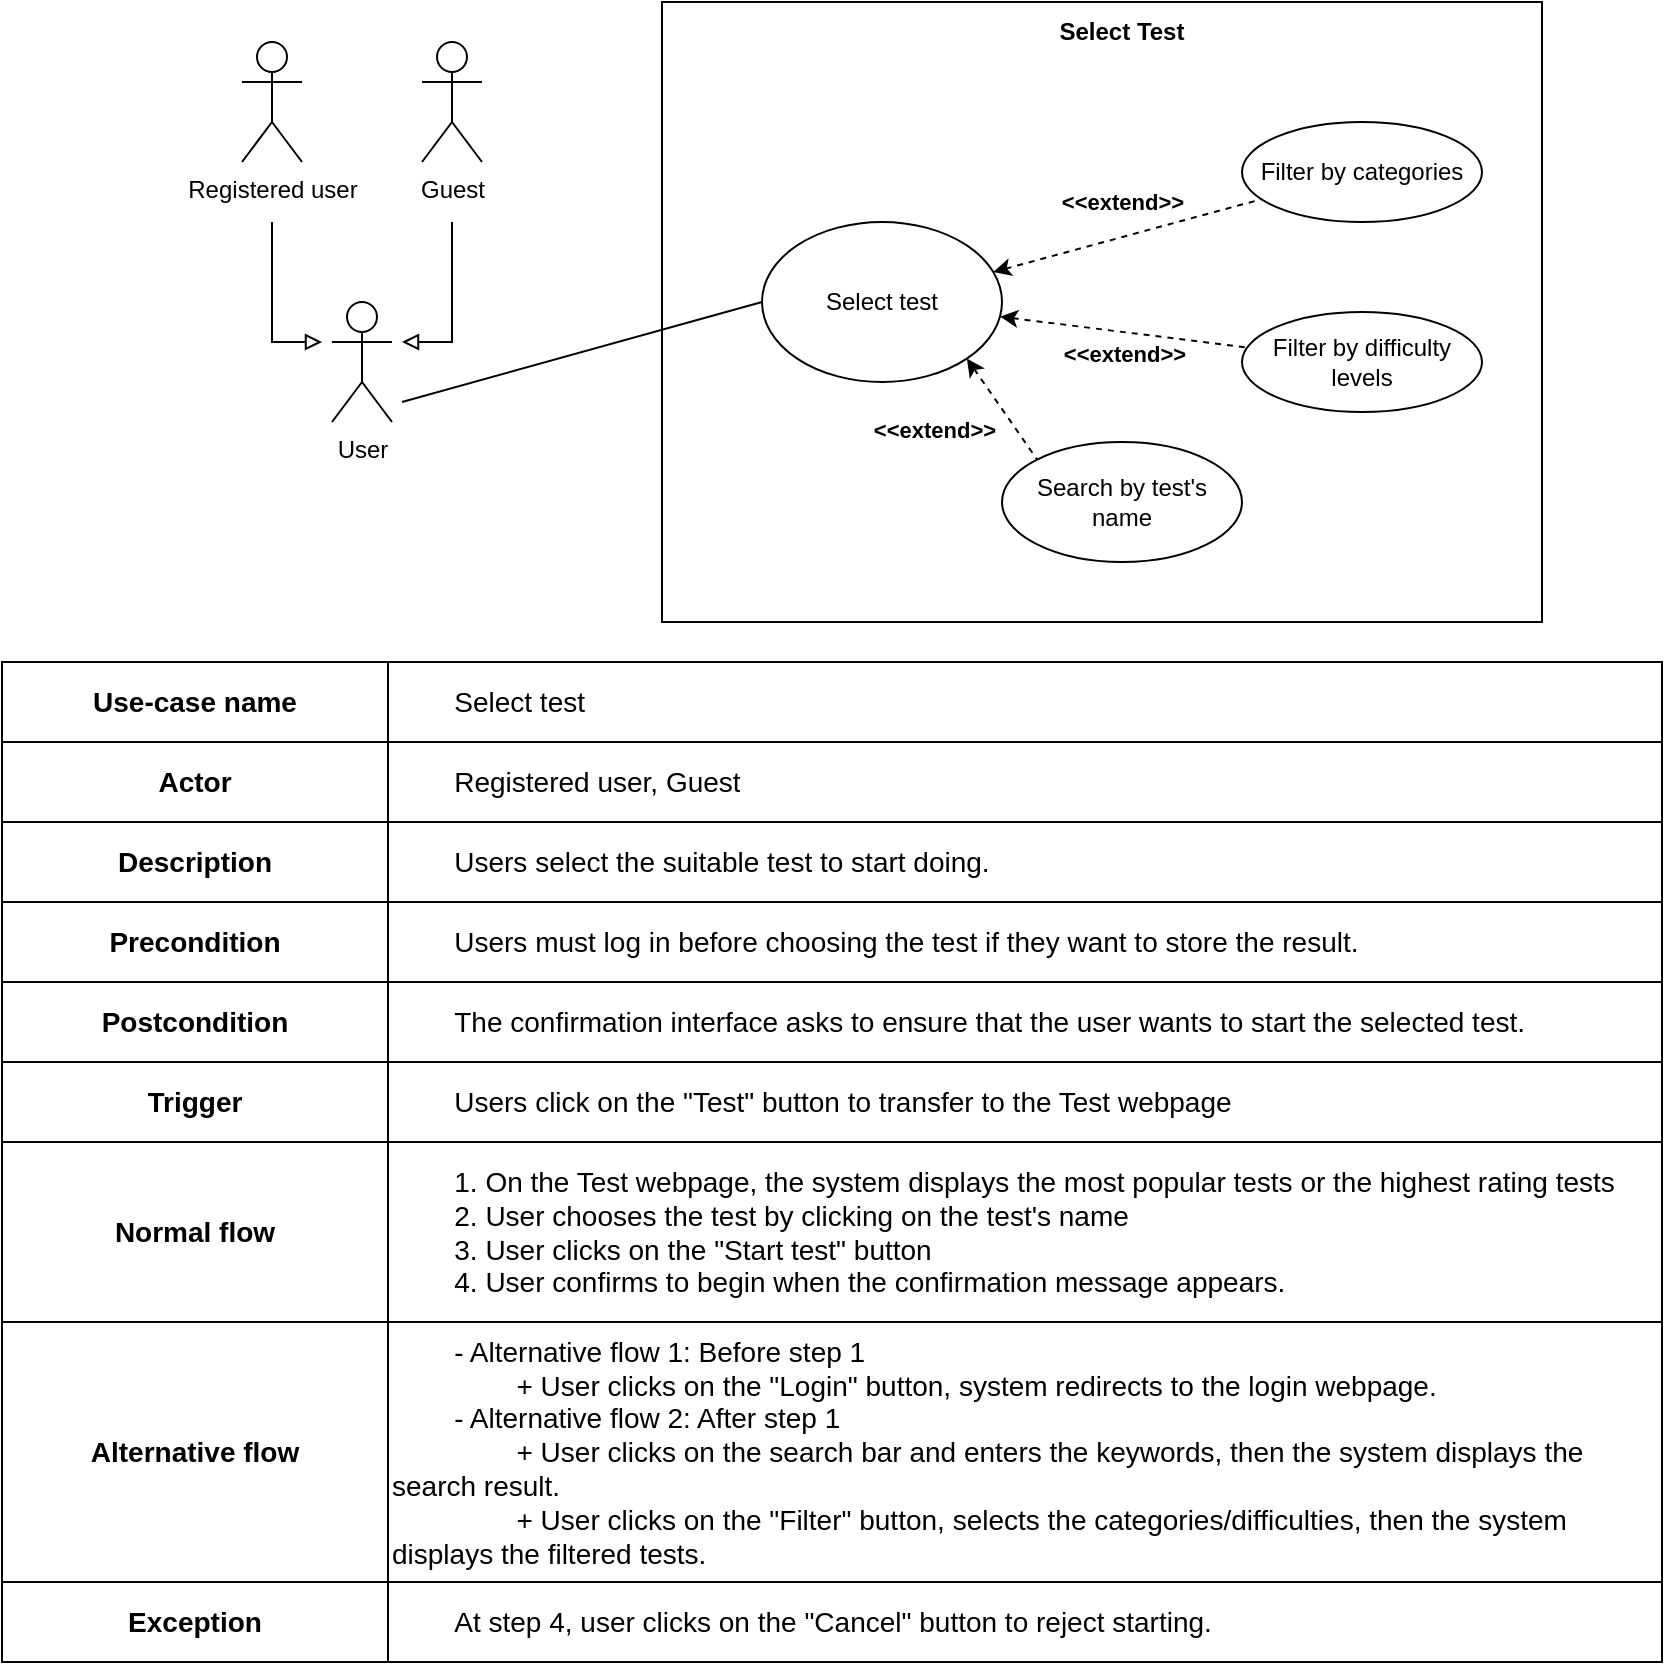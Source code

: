 <mxfile version="20.5.3" type="google"><diagram id="_dViN0WCaQYkqpxc6G4-" name="Page-1"><mxGraphModel grid="1" page="1" gridSize="10" guides="1" tooltips="1" connect="1" arrows="1" fold="1" pageScale="1" pageWidth="850" pageHeight="1100" math="0" shadow="0"><root><mxCell id="0"/><mxCell id="1" parent="0"/><mxCell id="ABItE3u2qxdfp82D-LPR-1" value="" style="rounded=0;whiteSpace=wrap;html=1;" vertex="1" parent="1"><mxGeometry x="390" y="60" width="440" height="310" as="geometry"/></mxCell><mxCell id="ABItE3u2qxdfp82D-LPR-2" style="edgeStyle=none;rounded=0;orthogonalLoop=1;jettySize=auto;html=1;entryX=0;entryY=0.5;entryDx=0;entryDy=0;endArrow=none;endFill=0;" edge="1" parent="1" target="ABItE3u2qxdfp82D-LPR-7"><mxGeometry relative="1" as="geometry"><mxPoint x="260" y="260" as="sourcePoint"/></mxGeometry></mxCell><mxCell id="ABItE3u2qxdfp82D-LPR-4" style="edgeStyle=none;rounded=0;orthogonalLoop=1;jettySize=auto;html=1;endArrow=none;endFill=0;dashed=1;startArrow=classic;startFill=1;" edge="1" parent="1" source="ABItE3u2qxdfp82D-LPR-7" target="ABItE3u2qxdfp82D-LPR-6"><mxGeometry relative="1" as="geometry"/></mxCell><mxCell id="ABItE3u2qxdfp82D-LPR-5" value="&lt;b&gt;&amp;lt;&amp;lt;extend&amp;gt;&amp;gt;&lt;/b&gt;" style="edgeLabel;html=1;align=center;verticalAlign=middle;resizable=0;points=[];" connectable="0" vertex="1" parent="ABItE3u2qxdfp82D-LPR-4"><mxGeometry x="0.389" y="-2" relative="1" as="geometry"><mxPoint x="-29" y="64" as="offset"/></mxGeometry></mxCell><mxCell id="ABItE3u2qxdfp82D-LPR-6" value="Filter by categories" style="ellipse;whiteSpace=wrap;html=1;" vertex="1" parent="1"><mxGeometry x="680" y="120" width="120" height="50" as="geometry"/></mxCell><mxCell id="ABItE3u2qxdfp82D-LPR-7" value="Select test" style="ellipse;whiteSpace=wrap;html=1;" vertex="1" parent="1"><mxGeometry x="440" y="170" width="120" height="80" as="geometry"/></mxCell><mxCell id="ABItE3u2qxdfp82D-LPR-8" style="edgeStyle=none;rounded=0;orthogonalLoop=1;jettySize=auto;html=1;endArrow=none;endFill=0;dashed=1;startArrow=classic;startFill=1;" edge="1" parent="1" source="ABItE3u2qxdfp82D-LPR-7" target="ABItE3u2qxdfp82D-LPR-9"><mxGeometry relative="1" as="geometry"/></mxCell><mxCell id="ABItE3u2qxdfp82D-LPR-9" value="Filter by difficulty levels" style="ellipse;whiteSpace=wrap;html=1;" vertex="1" parent="1"><mxGeometry x="680" y="215" width="120" height="50" as="geometry"/></mxCell><mxCell id="ABItE3u2qxdfp82D-LPR-10" value="&lt;b&gt;&amp;lt;&amp;lt;extend&amp;gt;&amp;gt;&lt;/b&gt;" style="edgeLabel;html=1;align=center;verticalAlign=middle;resizable=0;points=[];" connectable="0" vertex="1" parent="1"><mxGeometry x="619.998" y="159.996" as="geometry"/></mxCell><mxCell id="ABItE3u2qxdfp82D-LPR-11" value="" style="shape=table;startSize=0;container=1;collapsible=0;childLayout=tableLayout;fontSize=14;" vertex="1" parent="1"><mxGeometry x="60" y="390" width="830" height="500.0" as="geometry"/></mxCell><mxCell id="ABItE3u2qxdfp82D-LPR-12" value="" style="shape=tableRow;horizontal=0;startSize=0;swimlaneHead=0;swimlaneBody=0;top=0;left=0;bottom=0;right=0;collapsible=0;dropTarget=0;fillColor=none;points=[[0,0.5],[1,0.5]];portConstraint=eastwest;fontSize=14;" vertex="1" parent="ABItE3u2qxdfp82D-LPR-11"><mxGeometry width="830" height="40" as="geometry"/></mxCell><mxCell id="ABItE3u2qxdfp82D-LPR-13" value="&lt;b&gt;Use-case name&lt;/b&gt;" style="shape=partialRectangle;html=1;whiteSpace=wrap;connectable=0;overflow=hidden;fillColor=none;top=0;left=0;bottom=0;right=0;pointerEvents=1;fontSize=14;" vertex="1" parent="ABItE3u2qxdfp82D-LPR-12"><mxGeometry width="193" height="40" as="geometry"><mxRectangle width="193" height="40" as="alternateBounds"/></mxGeometry></mxCell><mxCell id="ABItE3u2qxdfp82D-LPR-14" value="&lt;span style=&quot;white-space: pre;&quot;&gt;&#9;&lt;/span&gt;Select test" style="shape=partialRectangle;html=1;whiteSpace=wrap;connectable=0;overflow=hidden;fillColor=none;top=0;left=0;bottom=0;right=0;pointerEvents=1;fontSize=14;align=left;" vertex="1" parent="ABItE3u2qxdfp82D-LPR-12"><mxGeometry x="193" width="637" height="40" as="geometry"><mxRectangle width="637" height="40" as="alternateBounds"/></mxGeometry></mxCell><mxCell id="ABItE3u2qxdfp82D-LPR-15" value="" style="shape=tableRow;horizontal=0;startSize=0;swimlaneHead=0;swimlaneBody=0;top=0;left=0;bottom=0;right=0;collapsible=0;dropTarget=0;fillColor=none;points=[[0,0.5],[1,0.5]];portConstraint=eastwest;fontSize=14;" vertex="1" parent="ABItE3u2qxdfp82D-LPR-11"><mxGeometry y="40" width="830" height="40" as="geometry"/></mxCell><mxCell id="ABItE3u2qxdfp82D-LPR-16" value="&lt;b&gt;Actor&lt;/b&gt;" style="shape=partialRectangle;html=1;whiteSpace=wrap;connectable=0;overflow=hidden;fillColor=none;top=0;left=0;bottom=0;right=0;pointerEvents=1;fontSize=14;" vertex="1" parent="ABItE3u2qxdfp82D-LPR-15"><mxGeometry width="193" height="40" as="geometry"><mxRectangle width="193" height="40" as="alternateBounds"/></mxGeometry></mxCell><mxCell id="ABItE3u2qxdfp82D-LPR-17" value="&lt;span style=&quot;white-space: pre;&quot;&gt;&#9;&lt;/span&gt;Registered user, Guest" style="shape=partialRectangle;html=1;whiteSpace=wrap;connectable=0;overflow=hidden;fillColor=none;top=0;left=0;bottom=0;right=0;pointerEvents=1;fontSize=14;align=left;" vertex="1" parent="ABItE3u2qxdfp82D-LPR-15"><mxGeometry x="193" width="637" height="40" as="geometry"><mxRectangle width="637" height="40" as="alternateBounds"/></mxGeometry></mxCell><mxCell id="ABItE3u2qxdfp82D-LPR-18" value="" style="shape=tableRow;horizontal=0;startSize=0;swimlaneHead=0;swimlaneBody=0;top=0;left=0;bottom=0;right=0;collapsible=0;dropTarget=0;fillColor=none;points=[[0,0.5],[1,0.5]];portConstraint=eastwest;fontSize=14;" vertex="1" parent="ABItE3u2qxdfp82D-LPR-11"><mxGeometry y="80" width="830" height="40" as="geometry"/></mxCell><mxCell id="ABItE3u2qxdfp82D-LPR-19" value="&lt;b&gt;Description&lt;/b&gt;" style="shape=partialRectangle;html=1;whiteSpace=wrap;connectable=0;overflow=hidden;fillColor=none;top=0;left=0;bottom=0;right=0;pointerEvents=1;fontSize=14;" vertex="1" parent="ABItE3u2qxdfp82D-LPR-18"><mxGeometry width="193" height="40" as="geometry"><mxRectangle width="193" height="40" as="alternateBounds"/></mxGeometry></mxCell><mxCell id="ABItE3u2qxdfp82D-LPR-20" value="&lt;span style=&quot;white-space: pre;&quot;&gt;&#9;&lt;/span&gt;Users select the suitable test to start doing." style="shape=partialRectangle;html=1;whiteSpace=wrap;connectable=0;overflow=hidden;fillColor=none;top=0;left=0;bottom=0;right=0;pointerEvents=1;fontSize=14;align=left;" vertex="1" parent="ABItE3u2qxdfp82D-LPR-18"><mxGeometry x="193" width="637" height="40" as="geometry"><mxRectangle width="637" height="40" as="alternateBounds"/></mxGeometry></mxCell><mxCell id="ABItE3u2qxdfp82D-LPR-21" value="" style="shape=tableRow;horizontal=0;startSize=0;swimlaneHead=0;swimlaneBody=0;top=0;left=0;bottom=0;right=0;collapsible=0;dropTarget=0;fillColor=none;points=[[0,0.5],[1,0.5]];portConstraint=eastwest;fontSize=14;" vertex="1" parent="ABItE3u2qxdfp82D-LPR-11"><mxGeometry y="120" width="830" height="40" as="geometry"/></mxCell><mxCell id="ABItE3u2qxdfp82D-LPR-22" value="&lt;b&gt;Precondition&lt;/b&gt;" style="shape=partialRectangle;html=1;whiteSpace=wrap;connectable=0;overflow=hidden;fillColor=none;top=0;left=0;bottom=0;right=0;pointerEvents=1;fontSize=14;" vertex="1" parent="ABItE3u2qxdfp82D-LPR-21"><mxGeometry width="193" height="40" as="geometry"><mxRectangle width="193" height="40" as="alternateBounds"/></mxGeometry></mxCell><mxCell id="ABItE3u2qxdfp82D-LPR-23" value="&lt;span style=&quot;&quot;&gt;&#9;&lt;/span&gt;&lt;span style=&quot;white-space: pre;&quot;&gt;&#9;&lt;/span&gt;Users must log in before choosing the test if they want to store the result.&amp;nbsp;" style="shape=partialRectangle;html=1;whiteSpace=wrap;connectable=0;overflow=hidden;fillColor=none;top=0;left=0;bottom=0;right=0;pointerEvents=1;fontSize=14;align=left;" vertex="1" parent="ABItE3u2qxdfp82D-LPR-21"><mxGeometry x="193" width="637" height="40" as="geometry"><mxRectangle width="637" height="40" as="alternateBounds"/></mxGeometry></mxCell><mxCell id="ABItE3u2qxdfp82D-LPR-24" value="" style="shape=tableRow;horizontal=0;startSize=0;swimlaneHead=0;swimlaneBody=0;top=0;left=0;bottom=0;right=0;collapsible=0;dropTarget=0;fillColor=none;points=[[0,0.5],[1,0.5]];portConstraint=eastwest;fontSize=14;" vertex="1" parent="ABItE3u2qxdfp82D-LPR-11"><mxGeometry y="160" width="830" height="40" as="geometry"/></mxCell><mxCell id="ABItE3u2qxdfp82D-LPR-25" value="&lt;b&gt;Postcondition&lt;/b&gt;" style="shape=partialRectangle;html=1;whiteSpace=wrap;connectable=0;overflow=hidden;fillColor=none;top=0;left=0;bottom=0;right=0;pointerEvents=1;fontSize=14;" vertex="1" parent="ABItE3u2qxdfp82D-LPR-24"><mxGeometry width="193" height="40" as="geometry"><mxRectangle width="193" height="40" as="alternateBounds"/></mxGeometry></mxCell><mxCell id="ABItE3u2qxdfp82D-LPR-26" value="&lt;span style=&quot;white-space: pre;&quot;&gt;&#9;&lt;/span&gt;The confirmation interface asks to ensure that the user wants to start the selected test." style="shape=partialRectangle;html=1;whiteSpace=wrap;connectable=0;overflow=hidden;fillColor=none;top=0;left=0;bottom=0;right=0;pointerEvents=1;fontSize=14;align=left;" vertex="1" parent="ABItE3u2qxdfp82D-LPR-24"><mxGeometry x="193" width="637" height="40" as="geometry"><mxRectangle width="637" height="40" as="alternateBounds"/></mxGeometry></mxCell><mxCell id="ABItE3u2qxdfp82D-LPR-27" value="" style="shape=tableRow;horizontal=0;startSize=0;swimlaneHead=0;swimlaneBody=0;top=0;left=0;bottom=0;right=0;collapsible=0;dropTarget=0;fillColor=none;points=[[0,0.5],[1,0.5]];portConstraint=eastwest;fontSize=14;" vertex="1" parent="ABItE3u2qxdfp82D-LPR-11"><mxGeometry y="200" width="830" height="40" as="geometry"/></mxCell><mxCell id="ABItE3u2qxdfp82D-LPR-28" value="&lt;b&gt;Trigger&lt;/b&gt;" style="shape=partialRectangle;html=1;whiteSpace=wrap;connectable=0;overflow=hidden;fillColor=none;top=0;left=0;bottom=0;right=0;pointerEvents=1;fontSize=14;" vertex="1" parent="ABItE3u2qxdfp82D-LPR-27"><mxGeometry width="193" height="40" as="geometry"><mxRectangle width="193" height="40" as="alternateBounds"/></mxGeometry></mxCell><mxCell id="ABItE3u2qxdfp82D-LPR-29" value="&lt;span style=&quot;white-space: pre;&quot;&gt;&#9;&lt;/span&gt;Users click on the &quot;Test&quot; button to transfer to the Test webpage" style="shape=partialRectangle;html=1;whiteSpace=wrap;connectable=0;overflow=hidden;fillColor=none;top=0;left=0;bottom=0;right=0;pointerEvents=1;fontSize=14;align=left;" vertex="1" parent="ABItE3u2qxdfp82D-LPR-27"><mxGeometry x="193" width="637" height="40" as="geometry"><mxRectangle width="637" height="40" as="alternateBounds"/></mxGeometry></mxCell><mxCell id="ABItE3u2qxdfp82D-LPR-30" value="" style="shape=tableRow;horizontal=0;startSize=0;swimlaneHead=0;swimlaneBody=0;top=0;left=0;bottom=0;right=0;collapsible=0;dropTarget=0;fillColor=none;points=[[0,0.5],[1,0.5]];portConstraint=eastwest;fontSize=14;" vertex="1" parent="ABItE3u2qxdfp82D-LPR-11"><mxGeometry y="240" width="830" height="90" as="geometry"/></mxCell><mxCell id="ABItE3u2qxdfp82D-LPR-31" value="&lt;b&gt;Normal flow&lt;/b&gt;" style="shape=partialRectangle;html=1;whiteSpace=wrap;connectable=0;overflow=hidden;fillColor=none;top=0;left=0;bottom=0;right=0;pointerEvents=1;fontSize=14;" vertex="1" parent="ABItE3u2qxdfp82D-LPR-30"><mxGeometry width="193" height="90" as="geometry"><mxRectangle width="193" height="90" as="alternateBounds"/></mxGeometry></mxCell><mxCell id="ABItE3u2qxdfp82D-LPR-32" value="&lt;span style=&quot;background-color: initial;&quot;&gt;&lt;span style=&quot;white-space: pre;&quot;&gt;&#9;&lt;/span&gt;1. On the Test webpage, the system displays the most popular tests or the highest rating tests&lt;/span&gt;&lt;br&gt;&lt;div&gt;&lt;span style=&quot;&quot;&gt;&#9;&lt;/span&gt;&lt;span style=&quot;white-space: pre;&quot;&gt;&#9;&lt;/span&gt;2. User chooses the test by clicking on the test's name&lt;/div&gt;&lt;div&gt;&lt;span style=&quot;&quot;&gt;&#9;&lt;/span&gt;&lt;span style=&quot;white-space: pre;&quot;&gt;&#9;&lt;/span&gt;3. User clicks on the &quot;Start test&quot; button&lt;/div&gt;&lt;div&gt;&lt;span style=&quot;&quot;&gt;&#9;&lt;/span&gt;&lt;span style=&quot;white-space: pre;&quot;&gt;&#9;&lt;/span&gt;4. User confirms to begin when the confirmation message appears.&lt;/div&gt;" style="shape=partialRectangle;html=1;whiteSpace=wrap;connectable=0;overflow=hidden;fillColor=none;top=0;left=0;bottom=0;right=0;pointerEvents=1;fontSize=14;align=left;" vertex="1" parent="ABItE3u2qxdfp82D-LPR-30"><mxGeometry x="193" width="637" height="90" as="geometry"><mxRectangle width="637" height="90" as="alternateBounds"/></mxGeometry></mxCell><mxCell id="ABItE3u2qxdfp82D-LPR-33" value="" style="shape=tableRow;horizontal=0;startSize=0;swimlaneHead=0;swimlaneBody=0;top=0;left=0;bottom=0;right=0;collapsible=0;dropTarget=0;fillColor=none;points=[[0,0.5],[1,0.5]];portConstraint=eastwest;fontSize=14;" vertex="1" parent="ABItE3u2qxdfp82D-LPR-11"><mxGeometry y="330" width="830" height="130" as="geometry"/></mxCell><mxCell id="ABItE3u2qxdfp82D-LPR-34" value="&lt;b&gt;Alternative flow&lt;/b&gt;" style="shape=partialRectangle;html=1;whiteSpace=wrap;connectable=0;overflow=hidden;fillColor=none;top=0;left=0;bottom=0;right=0;pointerEvents=1;fontSize=14;" vertex="1" parent="ABItE3u2qxdfp82D-LPR-33"><mxGeometry width="193" height="130" as="geometry"><mxRectangle width="193" height="130" as="alternateBounds"/></mxGeometry></mxCell><mxCell id="ABItE3u2qxdfp82D-LPR-35" value="&lt;span style=&quot;white-space: pre;&quot;&gt;&#9;&lt;/span&gt;- Alternative flow 1: Before step 1&lt;br&gt;&lt;span style=&quot;white-space: pre;&quot;&gt;&#9;&lt;/span&gt;&lt;span style=&quot;white-space: pre;&quot;&gt;&#9;&lt;/span&gt;+ User clicks on the &quot;Login&quot; button, system redirects to the login webpage.&lt;br&gt;&lt;span style=&quot;white-space: pre;&quot;&gt;&#9;&lt;/span&gt;- Alternative flow 2: After step 1&lt;br&gt;&lt;span style=&quot;white-space: pre;&quot;&gt;&#9;&lt;/span&gt;&lt;span style=&quot;white-space: pre;&quot;&gt;&#9;&lt;/span&gt;+ User clicks on the search bar and enters the keywords, then the system displays the search result.&lt;br&gt;&lt;span style=&quot;white-space: pre;&quot;&gt;&#9;&lt;/span&gt;&lt;span style=&quot;white-space: pre;&quot;&gt;&#9;&lt;/span&gt;+ User clicks on the &quot;Filter&quot; button, selects the categories/difficulties, then the system displays the filtered tests." style="shape=partialRectangle;html=1;whiteSpace=wrap;connectable=0;overflow=hidden;fillColor=none;top=0;left=0;bottom=0;right=0;pointerEvents=1;fontSize=14;align=left;" vertex="1" parent="ABItE3u2qxdfp82D-LPR-33"><mxGeometry x="193" width="637" height="130" as="geometry"><mxRectangle width="637" height="130" as="alternateBounds"/></mxGeometry></mxCell><mxCell id="ABItE3u2qxdfp82D-LPR-36" value="" style="shape=tableRow;horizontal=0;startSize=0;swimlaneHead=0;swimlaneBody=0;top=0;left=0;bottom=0;right=0;collapsible=0;dropTarget=0;fillColor=none;points=[[0,0.5],[1,0.5]];portConstraint=eastwest;fontSize=14;" vertex="1" parent="ABItE3u2qxdfp82D-LPR-11"><mxGeometry y="460" width="830" height="40" as="geometry"/></mxCell><mxCell id="ABItE3u2qxdfp82D-LPR-37" value="&lt;b&gt;Exception&lt;/b&gt;" style="shape=partialRectangle;html=1;whiteSpace=wrap;connectable=0;overflow=hidden;fillColor=none;top=0;left=0;bottom=0;right=0;pointerEvents=1;fontSize=14;" vertex="1" parent="ABItE3u2qxdfp82D-LPR-36"><mxGeometry width="193" height="40" as="geometry"><mxRectangle width="193" height="40" as="alternateBounds"/></mxGeometry></mxCell><mxCell id="ABItE3u2qxdfp82D-LPR-38" value="&lt;span style=&quot;white-space: pre;&quot;&gt;&#9;&lt;/span&gt;At step 4, user clicks on the &quot;Cancel&quot; button to reject starting." style="shape=partialRectangle;html=1;whiteSpace=wrap;connectable=0;overflow=hidden;fillColor=none;top=0;left=0;bottom=0;right=0;pointerEvents=1;fontSize=14;align=left;" vertex="1" parent="ABItE3u2qxdfp82D-LPR-36"><mxGeometry x="193" width="637" height="40" as="geometry"><mxRectangle width="637" height="40" as="alternateBounds"/></mxGeometry></mxCell><mxCell id="ABItE3u2qxdfp82D-LPR-39" value="&lt;b&gt;Select Test&lt;/b&gt;" style="text;html=1;strokeColor=none;fillColor=none;align=center;verticalAlign=middle;whiteSpace=wrap;rounded=0;" vertex="1" parent="1"><mxGeometry x="580" y="60" width="80" height="30" as="geometry"/></mxCell><mxCell id="ABItE3u2qxdfp82D-LPR-79" style="edgeStyle=none;rounded=0;orthogonalLoop=1;jettySize=auto;html=1;fontSize=12;endArrow=block;endFill=0;" edge="1" parent="1"><mxGeometry relative="1" as="geometry"><Array as="points"><mxPoint x="195" y="230"/></Array><mxPoint x="195" y="170" as="sourcePoint"/><mxPoint x="220" y="230" as="targetPoint"/></mxGeometry></mxCell><mxCell id="ABItE3u2qxdfp82D-LPR-80" value="Registered user" style="shape=umlActor;verticalLabelPosition=bottom;verticalAlign=top;html=1;outlineConnect=0;" vertex="1" parent="1"><mxGeometry x="180" y="80" width="30" height="60" as="geometry"/></mxCell><mxCell id="ABItE3u2qxdfp82D-LPR-81" style="edgeStyle=none;rounded=0;orthogonalLoop=1;jettySize=auto;html=1;fontSize=12;endArrow=block;endFill=0;" edge="1" parent="1"><mxGeometry relative="1" as="geometry"><Array as="points"><mxPoint x="285" y="230"/></Array><mxPoint x="285" y="170" as="sourcePoint"/><mxPoint x="260" y="230" as="targetPoint"/></mxGeometry></mxCell><mxCell id="ABItE3u2qxdfp82D-LPR-82" value="Guest" style="shape=umlActor;verticalLabelPosition=bottom;verticalAlign=top;html=1;outlineConnect=0;" vertex="1" parent="1"><mxGeometry x="270" y="80" width="30" height="60" as="geometry"/></mxCell><mxCell id="ABItE3u2qxdfp82D-LPR-83" value="User" style="shape=umlActor;verticalLabelPosition=bottom;verticalAlign=top;html=1;outlineConnect=0;fontSize=12;" vertex="1" parent="1"><mxGeometry x="225" y="210" width="30" height="60" as="geometry"/></mxCell><mxCell id="ABItE3u2qxdfp82D-LPR-84" value="Search by test's name" style="ellipse;whiteSpace=wrap;html=1;" vertex="1" parent="1"><mxGeometry x="560" y="280" width="120" height="60" as="geometry"/></mxCell><mxCell id="ABItE3u2qxdfp82D-LPR-85" style="edgeStyle=none;rounded=0;orthogonalLoop=1;jettySize=auto;html=1;endArrow=none;endFill=0;dashed=1;startArrow=classic;startFill=1;entryX=0;entryY=0;entryDx=0;entryDy=0;exitX=1;exitY=1;exitDx=0;exitDy=0;" edge="1" parent="1" source="ABItE3u2qxdfp82D-LPR-7" target="ABItE3u2qxdfp82D-LPR-84"><mxGeometry relative="1" as="geometry"><mxPoint x="569.037" y="227.136" as="sourcePoint"/><mxPoint x="692.53" y="242.816" as="targetPoint"/></mxGeometry></mxCell><mxCell id="ABItE3u2qxdfp82D-LPR-86" value="&lt;b&gt;&amp;lt;&amp;lt;extend&amp;gt;&amp;gt;&lt;/b&gt;" style="edgeLabel;html=1;align=center;verticalAlign=middle;resizable=0;points=[];" connectable="0" vertex="1" parent="1"><mxGeometry x="620.002" y="250.001" as="geometry"><mxPoint x="-94" y="24" as="offset"/></mxGeometry></mxCell></root></mxGraphModel></diagram></mxfile>